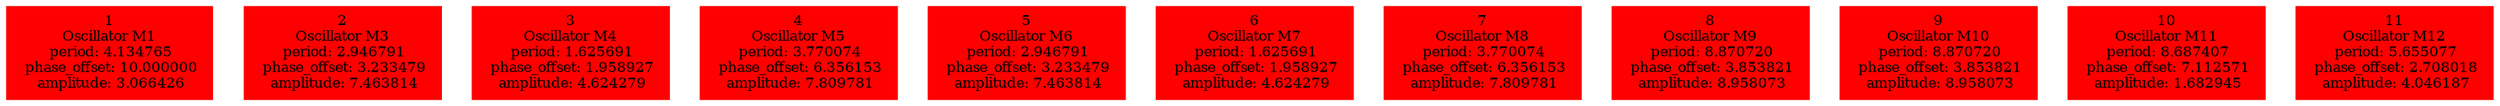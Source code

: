  digraph g{ forcelabels=true;
1 [label=<1<BR />Oscillator M1<BR /> period: 4.134765<BR /> phase_offset: 10.000000<BR /> amplitude: 3.066426>, shape=box,color=red,style=filled,fontsize=8];2 [label=<2<BR />Oscillator M3<BR /> period: 2.946791<BR /> phase_offset: 3.233479<BR /> amplitude: 7.463814>, shape=box,color=red,style=filled,fontsize=8];3 [label=<3<BR />Oscillator M4<BR /> period: 1.625691<BR /> phase_offset: 1.958927<BR /> amplitude: 4.624279>, shape=box,color=red,style=filled,fontsize=8];4 [label=<4<BR />Oscillator M5<BR /> period: 3.770074<BR /> phase_offset: 6.356153<BR /> amplitude: 7.809781>, shape=box,color=red,style=filled,fontsize=8];5 [label=<5<BR />Oscillator M6<BR /> period: 2.946791<BR /> phase_offset: 3.233479<BR /> amplitude: 7.463814>, shape=box,color=red,style=filled,fontsize=8];6 [label=<6<BR />Oscillator M7<BR /> period: 1.625691<BR /> phase_offset: 1.958927<BR /> amplitude: 4.624279>, shape=box,color=red,style=filled,fontsize=8];7 [label=<7<BR />Oscillator M8<BR /> period: 3.770074<BR /> phase_offset: 6.356153<BR /> amplitude: 7.809781>, shape=box,color=red,style=filled,fontsize=8];8 [label=<8<BR />Oscillator M9<BR /> period: 8.870720<BR /> phase_offset: 3.853821<BR /> amplitude: 8.958073>, shape=box,color=red,style=filled,fontsize=8];9 [label=<9<BR />Oscillator M10<BR /> period: 8.870720<BR /> phase_offset: 3.853821<BR /> amplitude: 8.958073>, shape=box,color=red,style=filled,fontsize=8];10 [label=<10<BR />Oscillator M11<BR /> period: 8.687407<BR /> phase_offset: 7.112571<BR /> amplitude: 1.682945>, shape=box,color=red,style=filled,fontsize=8];11 [label=<11<BR />Oscillator M12<BR /> period: 5.655077<BR /> phase_offset: 2.708018<BR /> amplitude: 4.046187>, shape=box,color=red,style=filled,fontsize=8]; }
